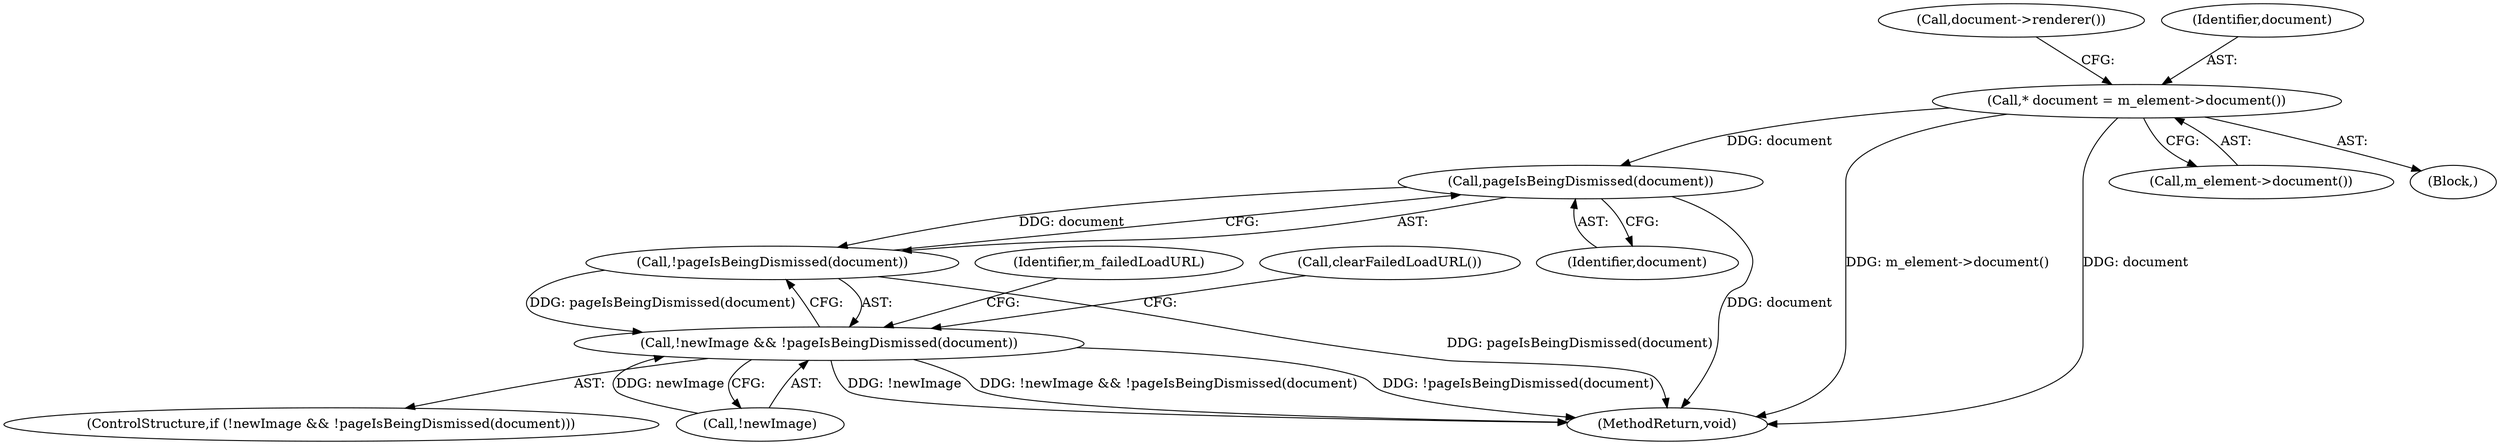 digraph "0_Chrome_7d085fbb43b21e959900b94f191588fd10546a94@pointer" {
"1000187" [label="(Call,pageIsBeingDismissed(document))"];
"1000103" [label="(Call,* document = m_element->document())"];
"1000186" [label="(Call,!pageIsBeingDismissed(document))"];
"1000183" [label="(Call,!newImage && !pageIsBeingDismissed(document))"];
"1000183" [label="(Call,!newImage && !pageIsBeingDismissed(document))"];
"1000199" [label="(Call,clearFailedLoadURL())"];
"1000108" [label="(Call,document->renderer())"];
"1000182" [label="(ControlStructure,if (!newImage && !pageIsBeingDismissed(document)))"];
"1000292" [label="(MethodReturn,void)"];
"1000104" [label="(Identifier,document)"];
"1000103" [label="(Call,* document = m_element->document())"];
"1000105" [label="(Call,m_element->document())"];
"1000188" [label="(Identifier,document)"];
"1000191" [label="(Identifier,m_failedLoadURL)"];
"1000186" [label="(Call,!pageIsBeingDismissed(document))"];
"1000187" [label="(Call,pageIsBeingDismissed(document))"];
"1000184" [label="(Call,!newImage)"];
"1000101" [label="(Block,)"];
"1000187" -> "1000186"  [label="AST: "];
"1000187" -> "1000188"  [label="CFG: "];
"1000188" -> "1000187"  [label="AST: "];
"1000186" -> "1000187"  [label="CFG: "];
"1000187" -> "1000292"  [label="DDG: document"];
"1000187" -> "1000186"  [label="DDG: document"];
"1000103" -> "1000187"  [label="DDG: document"];
"1000103" -> "1000101"  [label="AST: "];
"1000103" -> "1000105"  [label="CFG: "];
"1000104" -> "1000103"  [label="AST: "];
"1000105" -> "1000103"  [label="AST: "];
"1000108" -> "1000103"  [label="CFG: "];
"1000103" -> "1000292"  [label="DDG: document"];
"1000103" -> "1000292"  [label="DDG: m_element->document()"];
"1000186" -> "1000183"  [label="AST: "];
"1000183" -> "1000186"  [label="CFG: "];
"1000186" -> "1000292"  [label="DDG: pageIsBeingDismissed(document)"];
"1000186" -> "1000183"  [label="DDG: pageIsBeingDismissed(document)"];
"1000183" -> "1000182"  [label="AST: "];
"1000183" -> "1000184"  [label="CFG: "];
"1000184" -> "1000183"  [label="AST: "];
"1000191" -> "1000183"  [label="CFG: "];
"1000199" -> "1000183"  [label="CFG: "];
"1000183" -> "1000292"  [label="DDG: !pageIsBeingDismissed(document)"];
"1000183" -> "1000292"  [label="DDG: !newImage"];
"1000183" -> "1000292"  [label="DDG: !newImage && !pageIsBeingDismissed(document)"];
"1000184" -> "1000183"  [label="DDG: newImage"];
}
